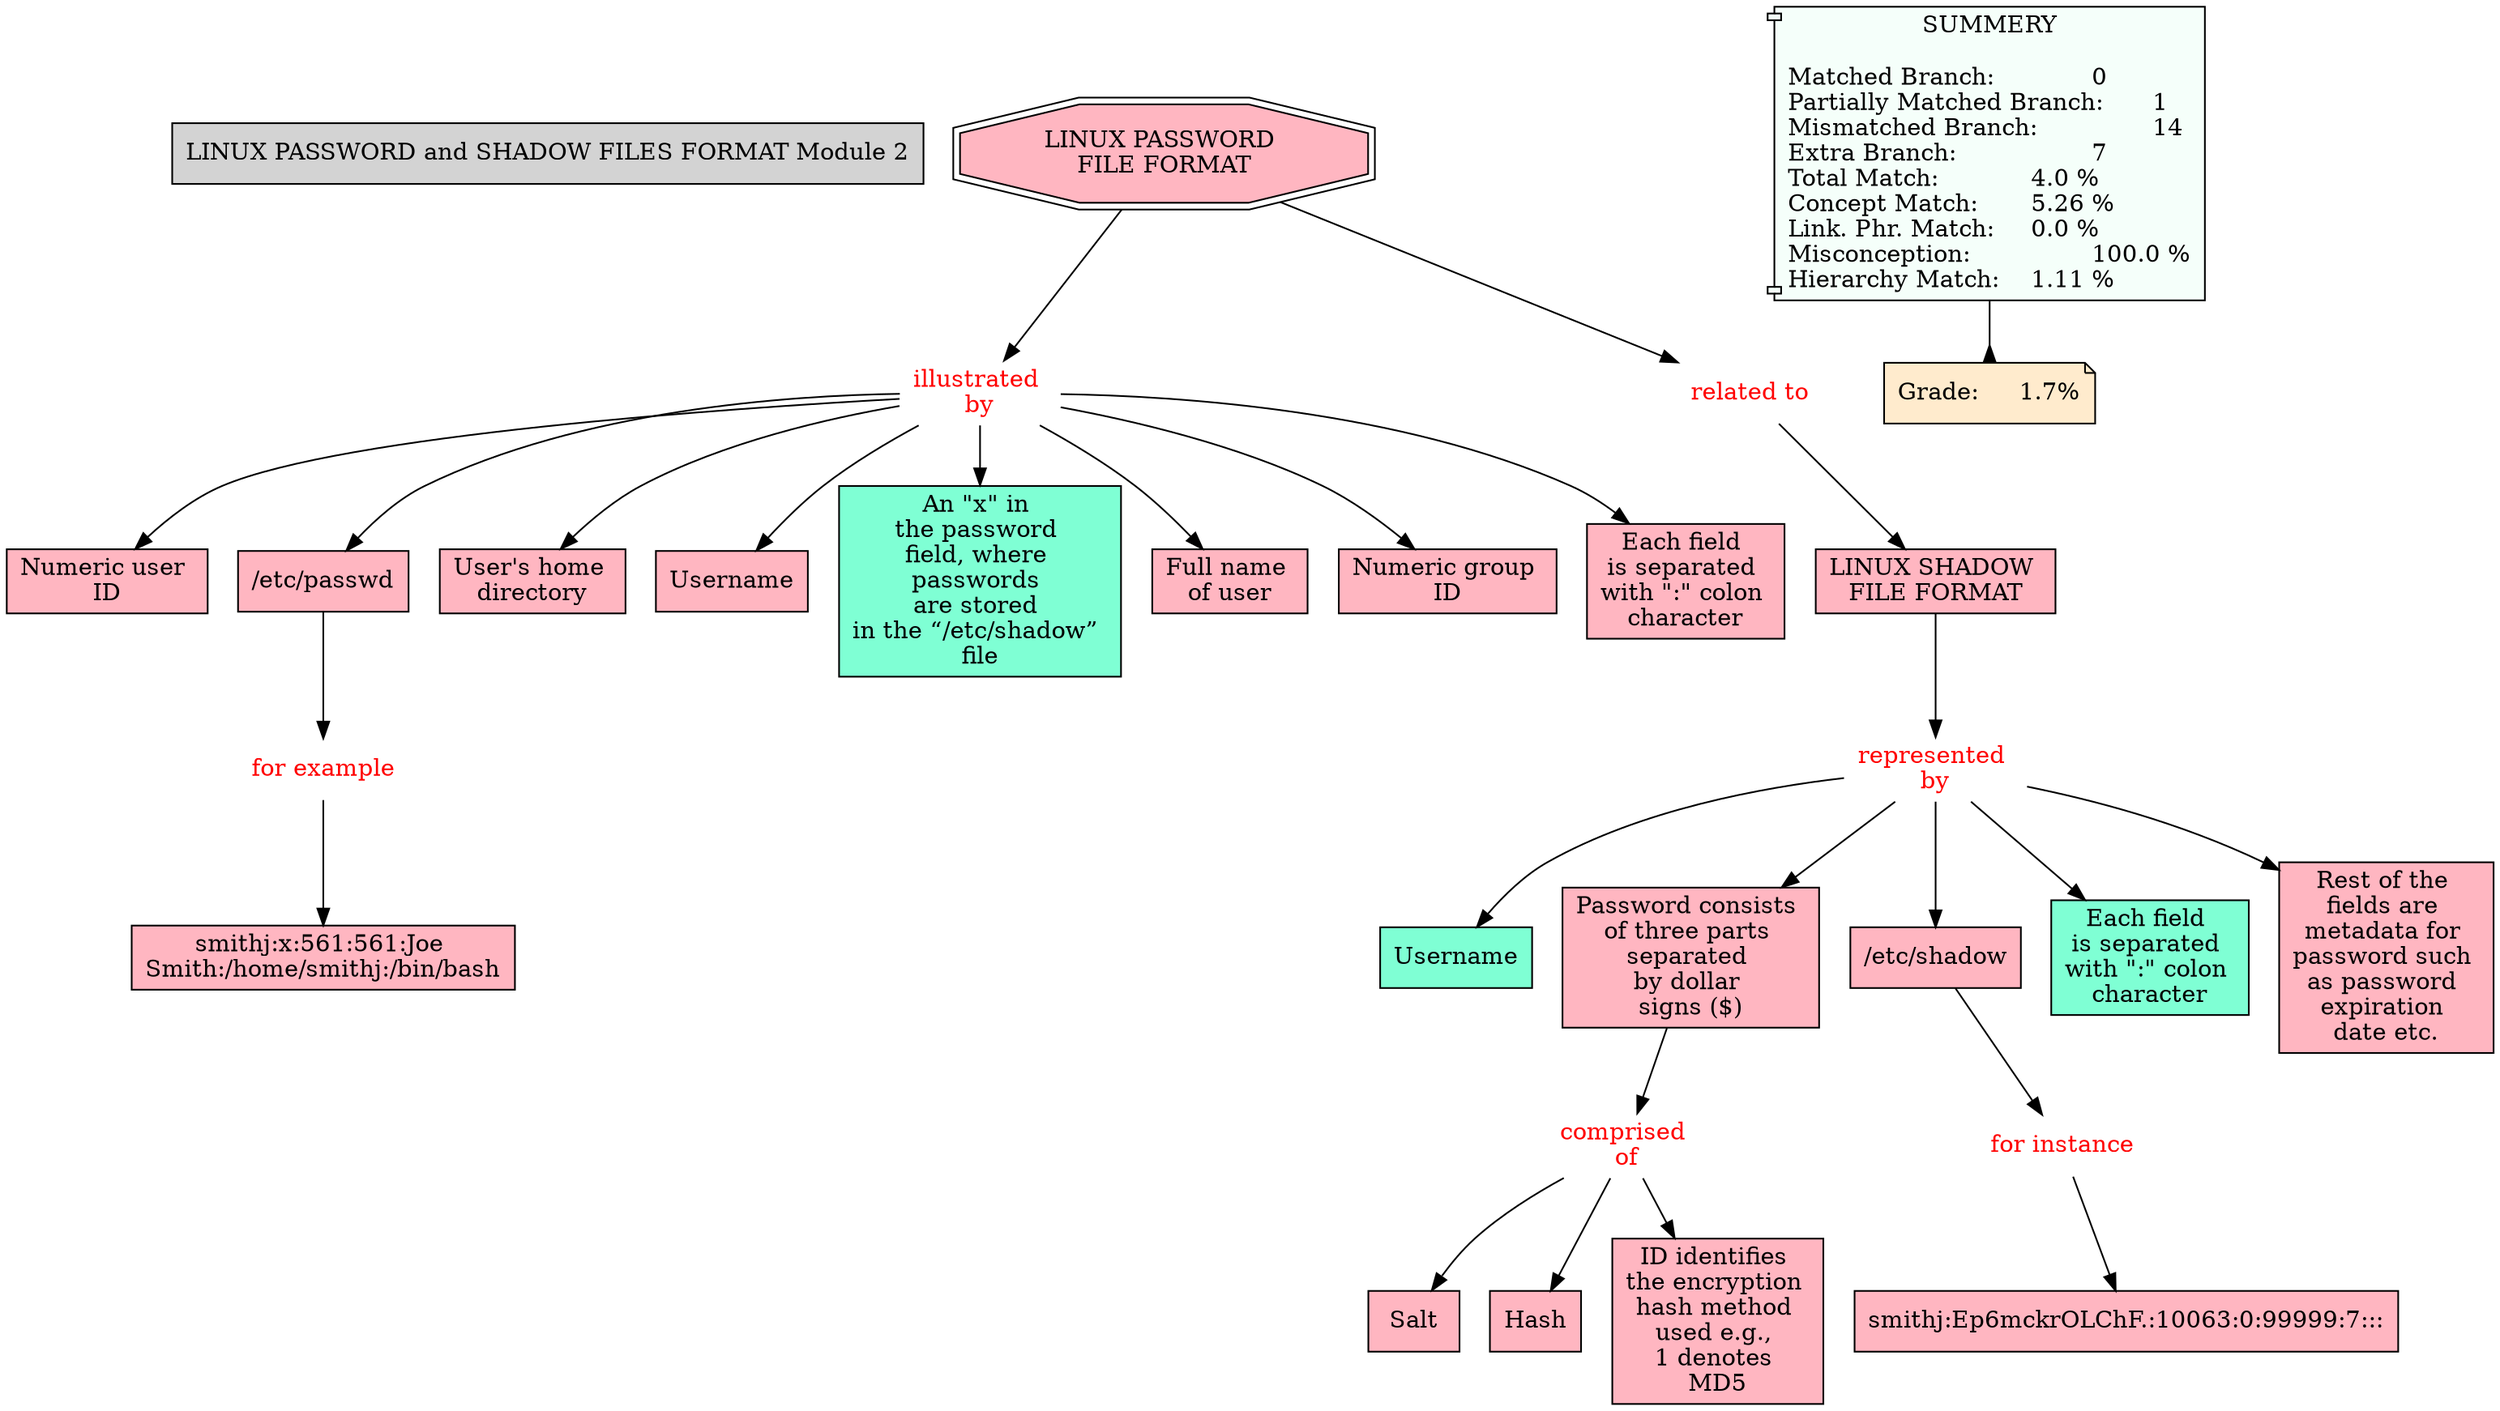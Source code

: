 // The Round Table
digraph {
	"1S3ZT0T6W-NLPK5Z-15M4" [label="LINUX PASSWORD and SHADOW FILES FORMAT Module 2" Gsplines=true shape=rect style=filled]
	"1S628HC9F-DN90NQ-H1M" [label="represented 
by" Gsplines=true fontcolor=red shape=none]
	"1S62865M4-11NWM2W-FP4" [label=Username Gsplines=true fillcolor=aquamarine shape=rect style=filled]
	"1S628HC9F-DN90NQ-H1M" -> "1S62865M4-11NWM2W-FP4" [constraint=true]
	"1S62867ZB-1TZWTFM-FP8" [label="Password consists 
of three parts 
separated 
by dollar 
signs ($)" Gsplines=true fillcolor="#FFB6C1" shape=rect style=filled]
	"1S628J15V-25JWTKJ-H3Y" [label="comprised 
of" Gsplines=true fontcolor=red shape=none]
	"1S62867ZB-1TZWTFM-FP8" -> "1S628J15V-25JWTKJ-H3Y" [constraint=true]
	"1S628GFB4-1Y3S7LY-GY4" [label="illustrated 
by" Gsplines=true fontcolor=red shape=none]
	"1S627ZWM6-29JN99Y-DM4" [label="Numeric user 
ID" Gsplines=true fillcolor="#FFB6C1" shape=rect style=filled]
	"1S628GFB4-1Y3S7LY-GY4" -> "1S627ZWM6-29JN99Y-DM4" [constraint=true]
	"1S628HC9F-DN90NQ-H1M" [label="represented 
by" Gsplines=true fontcolor=red shape=none]
	"1S62867ZB-1TZWTFM-FP8" [label="Password consists 
of three parts 
separated 
by dollar 
signs ($)" Gsplines=true fillcolor="#FFB6C1" shape=rect style=filled]
	"1S628HC9F-DN90NQ-H1M" -> "1S62867ZB-1TZWTFM-FP8" [constraint=true]
	"1S628J15V-25JWTKJ-H3Y" [label="comprised 
of" Gsplines=true fontcolor=red shape=none]
	"1S628CM24-27H21FC-GJF" [label=Salt Gsplines=true fillcolor="#FFB6C1" shape=rect style=filled]
	"1S628J15V-25JWTKJ-H3Y" -> "1S628CM24-27H21FC-GJF" [constraint=true]
	"1S628GFB4-1Y3S7LY-GY4" [label="illustrated 
by" Gsplines=true fontcolor=red shape=none]
	"1S627Y0Q3-L791Z8-DDC" [label="/etc/passwd" Gsplines=true fillcolor="#FFB6C1" shape=rect style=filled]
	"1S628GFB4-1Y3S7LY-GY4" -> "1S627Y0Q3-L791Z8-DDC" [constraint=true]
	"1S628GFB4-1Y3S7LY-GY4" [label="illustrated 
by" Gsplines=true fontcolor=red shape=none]
	"1S6284HMH-TQWB19-F93" [label="User's home 
directory" Gsplines=true fillcolor="#FFB6C1" shape=rect style=filled]
	"1S628GFB4-1Y3S7LY-GY4" -> "1S6284HMH-TQWB19-F93" [constraint=true]
	"1S627Y0Q3-L791Z8-DDC" [label="/etc/passwd" Gsplines=true fillcolor="#FFB6C1" shape=rect style=filled]
	"1S6282Z7G-12XWGV6-F0G" [label="for example
" Gsplines=true fontcolor=red shape=none]
	"1S627Y0Q3-L791Z8-DDC" -> "1S6282Z7G-12XWGV6-F0G" [constraint=true]
	"1S628J15V-25JWTKJ-H3Y" [label="comprised 
of" Gsplines=true fontcolor=red shape=none]
	"1S628CNQZ-1YHGLY4-GJK" [label=Hash Gsplines=true fillcolor="#FFB6C1" shape=rect style=filled]
	"1S628J15V-25JWTKJ-H3Y" -> "1S628CNQZ-1YHGLY4-GJK" [constraint=true]
	"1S628GFB4-1Y3S7LY-GY4" [label="illustrated 
by" Gsplines=true fontcolor=red shape=none]
	"1S627ZYRZ-189J58Y-DM9" [label=Username Gsplines=true fillcolor="#FFB6C1" shape=rect style=filled]
	"1S628GFB4-1Y3S7LY-GY4" -> "1S627ZYRZ-189J58Y-DM9" [constraint=true]
	"1S628HC9F-DN90NQ-H1M" [label="represented 
by" Gsplines=true fontcolor=red shape=none]
	"1S6285ZS0-2DMB5CX-FNR" [label="/etc/shadow" Gsplines=true fillcolor="#FFB6C1" shape=rect style=filled]
	"1S628HC9F-DN90NQ-H1M" -> "1S6285ZS0-2DMB5CX-FNR" [constraint=true]
	"1S628GFB4-1Y3S7LY-GY4" [label="illustrated 
by" Gsplines=true fontcolor=red shape=none]
	"1S627ZV06-1D0ZMGN-DM0" [label="An \"x\" in 
the password 
field, where 
passwords 
are stored 
in the “/etc/shadow” 
file" Gsplines=true fillcolor=aquamarine shape=rect style=filled]
	"1S628GFB4-1Y3S7LY-GY4" -> "1S627ZV06-1D0ZMGN-DM0" [constraint=true]
	"1S628J15V-25JWTKJ-H3Y" [label="comprised 
of" Gsplines=true fontcolor=red shape=none]
	"1S628CKM4-GVDNMF-GJ9" [label="ID identifies 
the encryption 
hash method 
used e.g., 
1 denotes 
MD5" Gsplines=true fillcolor="#FFB6C1" shape=rect style=filled]
	"1S628J15V-25JWTKJ-H3Y" -> "1S628CKM4-GVDNMF-GJ9" [constraint=true]
	"1S627DSY1-285WJRW-BJD" [label="LINUX SHADOW 
FILE FORMAT
" Gsplines=true fillcolor="#FFB6C1" shape=rect style=filled]
	"1S628HC9F-DN90NQ-H1M" [label="represented 
by" Gsplines=true fontcolor=red shape=none]
	"1S627DSY1-285WJRW-BJD" -> "1S628HC9F-DN90NQ-H1M" [constraint=true]
	"1S628GFB4-1Y3S7LY-GY4" [label="illustrated 
by" Gsplines=true fontcolor=red shape=none]
	"1S6284FR4-1WT5ZHR-F8Z" [label="Full name 
of user" Gsplines=true fillcolor="#FFB6C1" shape=rect style=filled]
	"1S628GFB4-1Y3S7LY-GY4" -> "1S6284FR4-1WT5ZHR-F8Z" [constraint=true]
	"1S40XWL94-24X379Z-5Y3" [label="LINUX PASSWORD 
FILE FORMAT
" Gsplines=true fillcolor="#FFB6C1" shape=doubleoctagon style=filled]
	"1S628GFB4-1Y3S7LY-GY4" [label="illustrated 
by" Gsplines=true fontcolor=red shape=none]
	"1S40XWL94-24X379Z-5Y3" -> "1S628GFB4-1Y3S7LY-GY4" [constraint=true]
	"1S628P8CX-1Q8T0B6-H95" [label="related to
" Gsplines=true fontcolor=red shape=none]
	"1S627DSY1-285WJRW-BJD" [label="LINUX SHADOW 
FILE FORMAT
" Gsplines=true fillcolor="#FFB6C1" shape=rect style=filled]
	"1S628P8CX-1Q8T0B6-H95" -> "1S627DSY1-285WJRW-BJD" [constraint=true]
	"1S628HC9F-DN90NQ-H1M" [label="represented 
by" Gsplines=true fontcolor=red shape=none]
	"1S62863FP-1XGJL6J-FP0" [label="Each field 
is separated 
with \":\" colon 
character" Gsplines=true fillcolor=aquamarine shape=rect style=filled]
	"1S628HC9F-DN90NQ-H1M" -> "1S62863FP-1XGJL6J-FP0" [constraint=true]
	"1S628GFB4-1Y3S7LY-GY4" [label="illustrated 
by" Gsplines=true fontcolor=red shape=none]
	"1S62800ZF-1HBFNZ8-DMF" [label="Numeric group 
ID" Gsplines=true fillcolor="#FFB6C1" shape=rect style=filled]
	"1S628GFB4-1Y3S7LY-GY4" -> "1S62800ZF-1HBFNZ8-DMF" [constraint=true]
	"1S6289HX5-3Q4VNH-FZ8" [label="for instance
" Gsplines=true fontcolor=red shape=none]
	"1S62861MS-WFPMW5-FNW" [label="smithj:Ep6mckrOLChF.:10063:0:99999:7:::" Gsplines=true fillcolor="#FFB6C1" shape=rect style=filled]
	"1S6289HX5-3Q4VNH-FZ8" -> "1S62861MS-WFPMW5-FNW" [constraint=true]
	"1S6282Z7G-12XWGV6-F0G" [label="for example
" Gsplines=true fontcolor=red shape=none]
	"1S627Z1R6-GNTQ7Y-DHR" [label="smithj:x:561:561:Joe 
Smith:/home/smithj:/bin/bash" Gsplines=true fillcolor="#FFB6C1" shape=rect style=filled]
	"1S6282Z7G-12XWGV6-F0G" -> "1S627Z1R6-GNTQ7Y-DHR" [constraint=true]
	"1S6285ZS0-2DMB5CX-FNR" [label="/etc/shadow" Gsplines=true fillcolor="#FFB6C1" shape=rect style=filled]
	"1S6289HX5-3Q4VNH-FZ8" [label="for instance
" Gsplines=true fontcolor=red shape=none]
	"1S6285ZS0-2DMB5CX-FNR" -> "1S6289HX5-3Q4VNH-FZ8" [constraint=true]
	"1S40XWL94-24X379Z-5Y3" [label="LINUX PASSWORD 
FILE FORMAT
" Gsplines=true fillcolor="#FFB6C1" shape=doubleoctagon style=filled]
	"1S628P8CX-1Q8T0B6-H95" [label="related to
" Gsplines=true fontcolor=red shape=none]
	"1S40XWL94-24X379Z-5Y3" -> "1S628P8CX-1Q8T0B6-H95" [constraint=true]
	"1S628HC9F-DN90NQ-H1M" [label="represented 
by" Gsplines=true fontcolor=red shape=none]
	"1S628FYDX-1JK4M53-GXS" [label="Rest of the 
fields are 
metadata for 
password such 
as password 
expiration 
date etc." Gsplines=true fillcolor="#FFB6C1" shape=rect style=filled]
	"1S628HC9F-DN90NQ-H1M" -> "1S628FYDX-1JK4M53-GXS" [constraint=true]
	"1S628GFB4-1Y3S7LY-GY4" [label="illustrated 
by" Gsplines=true fontcolor=red shape=none]
	"1S627ZSC3-158S51F-DLW" [label="Each field 
is separated 
with \":\" colon 
character" Gsplines=true fillcolor="#FFB6C1" shape=rect style=filled]
	"1S628GFB4-1Y3S7LY-GY4" -> "1S627ZSC3-158S51F-DLW" [constraint=true]
	Stat [label="SUMMERY

Matched Branch:		0\lPartially Matched Branch:	1\lMismatched Branch:		14\lExtra Branch:			7\lTotal Match:		4.0 %\lConcept Match:	5.26 %\lLink. Phr. Match:	0.0 %\lMisconception:		100.0 %\lHierarchy Match:	1.11 %\l" Gsplines=true fillcolor="#F5FFFA" shape=component style=filled]
	Grade [label="Grade:	1.7%" Gsplines=true fillcolor="#FFEBCD" shape=note style=filled]
	Stat -> Grade [arrowhead=inv color=black constraint=true]
}
